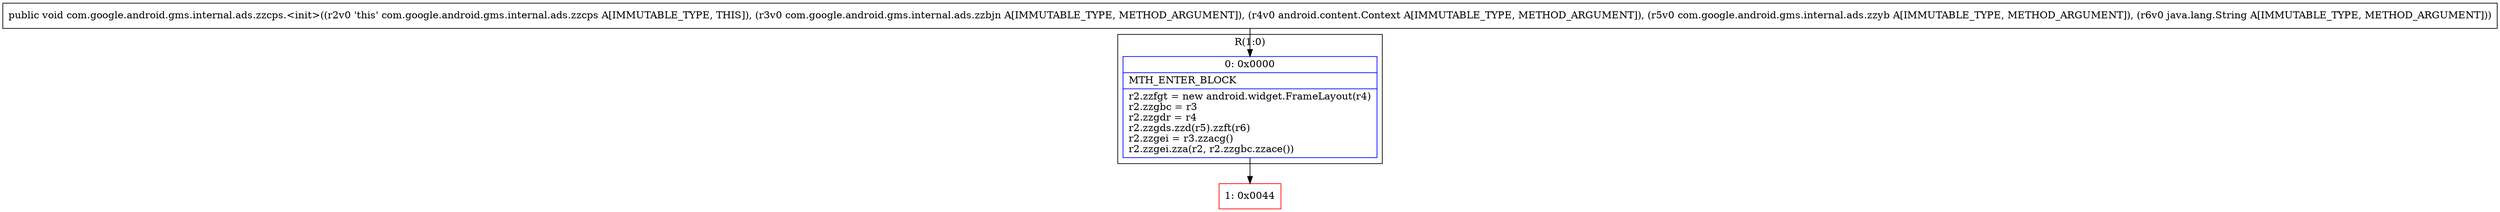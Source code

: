 digraph "CFG forcom.google.android.gms.internal.ads.zzcps.\<init\>(Lcom\/google\/android\/gms\/internal\/ads\/zzbjn;Landroid\/content\/Context;Lcom\/google\/android\/gms\/internal\/ads\/zzyb;Ljava\/lang\/String;)V" {
subgraph cluster_Region_1837721307 {
label = "R(1:0)";
node [shape=record,color=blue];
Node_0 [shape=record,label="{0\:\ 0x0000|MTH_ENTER_BLOCK\l|r2.zzfgt = new android.widget.FrameLayout(r4)\lr2.zzgbc = r3\lr2.zzgdr = r4\lr2.zzgds.zzd(r5).zzft(r6)\lr2.zzgei = r3.zzacg()\lr2.zzgei.zza(r2, r2.zzgbc.zzace())\l}"];
}
Node_1 [shape=record,color=red,label="{1\:\ 0x0044}"];
MethodNode[shape=record,label="{public void com.google.android.gms.internal.ads.zzcps.\<init\>((r2v0 'this' com.google.android.gms.internal.ads.zzcps A[IMMUTABLE_TYPE, THIS]), (r3v0 com.google.android.gms.internal.ads.zzbjn A[IMMUTABLE_TYPE, METHOD_ARGUMENT]), (r4v0 android.content.Context A[IMMUTABLE_TYPE, METHOD_ARGUMENT]), (r5v0 com.google.android.gms.internal.ads.zzyb A[IMMUTABLE_TYPE, METHOD_ARGUMENT]), (r6v0 java.lang.String A[IMMUTABLE_TYPE, METHOD_ARGUMENT])) }"];
MethodNode -> Node_0;
Node_0 -> Node_1;
}

